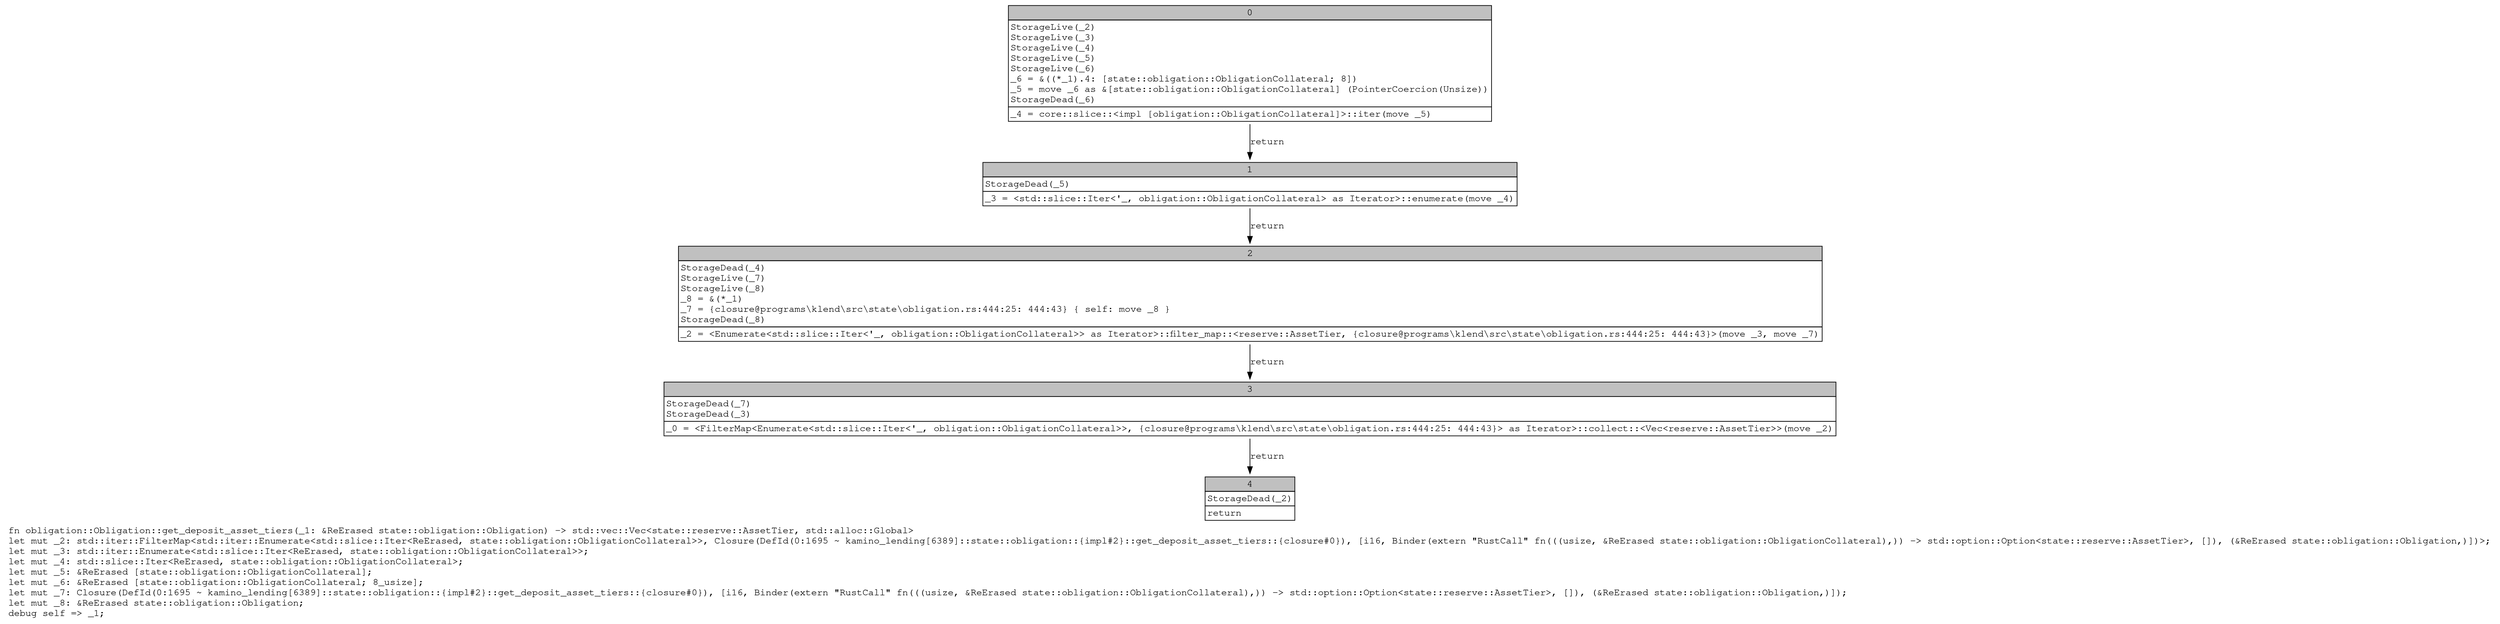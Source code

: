 digraph Mir_0_1694 {
    graph [fontname="Courier, monospace"];
    node [fontname="Courier, monospace"];
    edge [fontname="Courier, monospace"];
    label=<fn obligation::Obligation::get_deposit_asset_tiers(_1: &amp;ReErased state::obligation::Obligation) -&gt; std::vec::Vec&lt;state::reserve::AssetTier, std::alloc::Global&gt;<br align="left"/>let mut _2: std::iter::FilterMap&lt;std::iter::Enumerate&lt;std::slice::Iter&lt;ReErased, state::obligation::ObligationCollateral&gt;&gt;, Closure(DefId(0:1695 ~ kamino_lending[6389]::state::obligation::{impl#2}::get_deposit_asset_tiers::{closure#0}), [i16, Binder(extern &quot;RustCall&quot; fn(((usize, &amp;ReErased state::obligation::ObligationCollateral),)) -&gt; std::option::Option&lt;state::reserve::AssetTier&gt;, []), (&amp;ReErased state::obligation::Obligation,)])&gt;;<br align="left"/>let mut _3: std::iter::Enumerate&lt;std::slice::Iter&lt;ReErased, state::obligation::ObligationCollateral&gt;&gt;;<br align="left"/>let mut _4: std::slice::Iter&lt;ReErased, state::obligation::ObligationCollateral&gt;;<br align="left"/>let mut _5: &amp;ReErased [state::obligation::ObligationCollateral];<br align="left"/>let mut _6: &amp;ReErased [state::obligation::ObligationCollateral; 8_usize];<br align="left"/>let mut _7: Closure(DefId(0:1695 ~ kamino_lending[6389]::state::obligation::{impl#2}::get_deposit_asset_tiers::{closure#0}), [i16, Binder(extern &quot;RustCall&quot; fn(((usize, &amp;ReErased state::obligation::ObligationCollateral),)) -&gt; std::option::Option&lt;state::reserve::AssetTier&gt;, []), (&amp;ReErased state::obligation::Obligation,)]);<br align="left"/>let mut _8: &amp;ReErased state::obligation::Obligation;<br align="left"/>debug self =&gt; _1;<br align="left"/>>;
    bb0__0_1694 [shape="none", label=<<table border="0" cellborder="1" cellspacing="0"><tr><td bgcolor="gray" align="center" colspan="1">0</td></tr><tr><td align="left" balign="left">StorageLive(_2)<br/>StorageLive(_3)<br/>StorageLive(_4)<br/>StorageLive(_5)<br/>StorageLive(_6)<br/>_6 = &amp;((*_1).4: [state::obligation::ObligationCollateral; 8])<br/>_5 = move _6 as &amp;[state::obligation::ObligationCollateral] (PointerCoercion(Unsize))<br/>StorageDead(_6)<br/></td></tr><tr><td align="left">_4 = core::slice::&lt;impl [obligation::ObligationCollateral]&gt;::iter(move _5)</td></tr></table>>];
    bb1__0_1694 [shape="none", label=<<table border="0" cellborder="1" cellspacing="0"><tr><td bgcolor="gray" align="center" colspan="1">1</td></tr><tr><td align="left" balign="left">StorageDead(_5)<br/></td></tr><tr><td align="left">_3 = &lt;std::slice::Iter&lt;'_, obligation::ObligationCollateral&gt; as Iterator&gt;::enumerate(move _4)</td></tr></table>>];
    bb2__0_1694 [shape="none", label=<<table border="0" cellborder="1" cellspacing="0"><tr><td bgcolor="gray" align="center" colspan="1">2</td></tr><tr><td align="left" balign="left">StorageDead(_4)<br/>StorageLive(_7)<br/>StorageLive(_8)<br/>_8 = &amp;(*_1)<br/>_7 = {closure@programs\klend\src\state\obligation.rs:444:25: 444:43} { self: move _8 }<br/>StorageDead(_8)<br/></td></tr><tr><td align="left">_2 = &lt;Enumerate&lt;std::slice::Iter&lt;'_, obligation::ObligationCollateral&gt;&gt; as Iterator&gt;::filter_map::&lt;reserve::AssetTier, {closure@programs\klend\src\state\obligation.rs:444:25: 444:43}&gt;(move _3, move _7)</td></tr></table>>];
    bb3__0_1694 [shape="none", label=<<table border="0" cellborder="1" cellspacing="0"><tr><td bgcolor="gray" align="center" colspan="1">3</td></tr><tr><td align="left" balign="left">StorageDead(_7)<br/>StorageDead(_3)<br/></td></tr><tr><td align="left">_0 = &lt;FilterMap&lt;Enumerate&lt;std::slice::Iter&lt;'_, obligation::ObligationCollateral&gt;&gt;, {closure@programs\klend\src\state\obligation.rs:444:25: 444:43}&gt; as Iterator&gt;::collect::&lt;Vec&lt;reserve::AssetTier&gt;&gt;(move _2)</td></tr></table>>];
    bb4__0_1694 [shape="none", label=<<table border="0" cellborder="1" cellspacing="0"><tr><td bgcolor="gray" align="center" colspan="1">4</td></tr><tr><td align="left" balign="left">StorageDead(_2)<br/></td></tr><tr><td align="left">return</td></tr></table>>];
    bb0__0_1694 -> bb1__0_1694 [label="return"];
    bb1__0_1694 -> bb2__0_1694 [label="return"];
    bb2__0_1694 -> bb3__0_1694 [label="return"];
    bb3__0_1694 -> bb4__0_1694 [label="return"];
}
